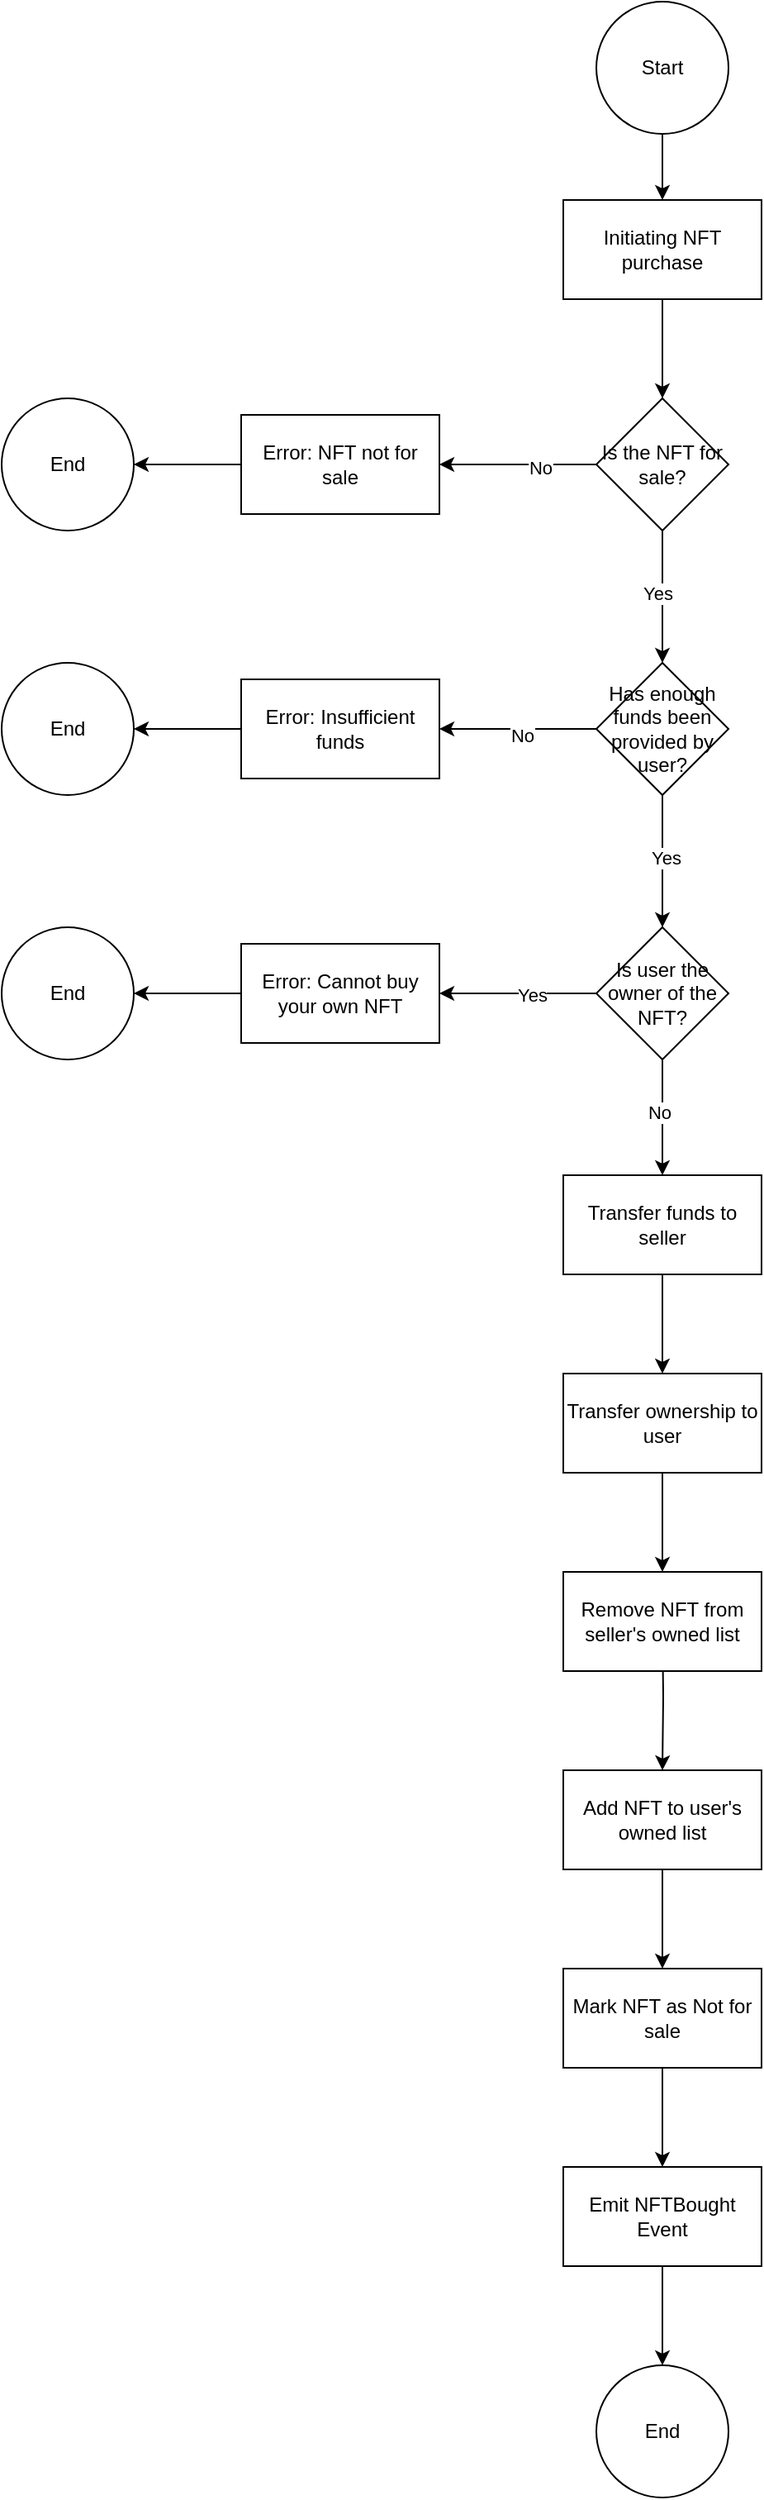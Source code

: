 <mxfile version="26.1.3">
  <diagram name="Page-1" id="Wd95dtvA1wmNzo6epmT0">
    <mxGraphModel dx="1687" dy="898" grid="1" gridSize="10" guides="1" tooltips="1" connect="1" arrows="1" fold="1" page="1" pageScale="1" pageWidth="850" pageHeight="1100" math="0" shadow="0">
      <root>
        <mxCell id="0" />
        <mxCell id="1" parent="0" />
        <mxCell id="qMuitNjW0mg07pq-6-ZJ-3" value="" style="edgeStyle=orthogonalEdgeStyle;rounded=0;orthogonalLoop=1;jettySize=auto;html=1;" edge="1" parent="1" source="qMuitNjW0mg07pq-6-ZJ-1" target="qMuitNjW0mg07pq-6-ZJ-2">
          <mxGeometry relative="1" as="geometry" />
        </mxCell>
        <mxCell id="qMuitNjW0mg07pq-6-ZJ-1" value="Start" style="ellipse;whiteSpace=wrap;html=1;aspect=fixed;" vertex="1" parent="1">
          <mxGeometry x="500" y="40" width="80" height="80" as="geometry" />
        </mxCell>
        <mxCell id="qMuitNjW0mg07pq-6-ZJ-5" value="" style="edgeStyle=orthogonalEdgeStyle;rounded=0;orthogonalLoop=1;jettySize=auto;html=1;" edge="1" parent="1" source="qMuitNjW0mg07pq-6-ZJ-2" target="qMuitNjW0mg07pq-6-ZJ-4">
          <mxGeometry relative="1" as="geometry" />
        </mxCell>
        <mxCell id="qMuitNjW0mg07pq-6-ZJ-2" value="Initiating NFT purchase" style="whiteSpace=wrap;html=1;" vertex="1" parent="1">
          <mxGeometry x="480" y="160" width="120" height="60" as="geometry" />
        </mxCell>
        <mxCell id="qMuitNjW0mg07pq-6-ZJ-7" value="" style="edgeStyle=orthogonalEdgeStyle;rounded=0;orthogonalLoop=1;jettySize=auto;html=1;" edge="1" parent="1" source="qMuitNjW0mg07pq-6-ZJ-4" target="qMuitNjW0mg07pq-6-ZJ-6">
          <mxGeometry relative="1" as="geometry" />
        </mxCell>
        <mxCell id="qMuitNjW0mg07pq-6-ZJ-36" value="No" style="edgeLabel;html=1;align=center;verticalAlign=middle;resizable=0;points=[];" vertex="1" connectable="0" parent="qMuitNjW0mg07pq-6-ZJ-7">
          <mxGeometry x="-0.278" y="2" relative="1" as="geometry">
            <mxPoint as="offset" />
          </mxGeometry>
        </mxCell>
        <mxCell id="qMuitNjW0mg07pq-6-ZJ-11" value="" style="edgeStyle=orthogonalEdgeStyle;rounded=0;orthogonalLoop=1;jettySize=auto;html=1;" edge="1" parent="1" source="qMuitNjW0mg07pq-6-ZJ-4" target="qMuitNjW0mg07pq-6-ZJ-10">
          <mxGeometry relative="1" as="geometry" />
        </mxCell>
        <mxCell id="qMuitNjW0mg07pq-6-ZJ-37" value="Yes" style="edgeLabel;html=1;align=center;verticalAlign=middle;resizable=0;points=[];" vertex="1" connectable="0" parent="qMuitNjW0mg07pq-6-ZJ-11">
          <mxGeometry x="-0.046" y="-3" relative="1" as="geometry">
            <mxPoint as="offset" />
          </mxGeometry>
        </mxCell>
        <mxCell id="qMuitNjW0mg07pq-6-ZJ-4" value="Is the NFT for sale?" style="rhombus;whiteSpace=wrap;html=1;" vertex="1" parent="1">
          <mxGeometry x="500" y="280" width="80" height="80" as="geometry" />
        </mxCell>
        <mxCell id="qMuitNjW0mg07pq-6-ZJ-9" value="" style="edgeStyle=orthogonalEdgeStyle;rounded=0;orthogonalLoop=1;jettySize=auto;html=1;" edge="1" parent="1" source="qMuitNjW0mg07pq-6-ZJ-6" target="qMuitNjW0mg07pq-6-ZJ-8">
          <mxGeometry relative="1" as="geometry" />
        </mxCell>
        <mxCell id="qMuitNjW0mg07pq-6-ZJ-6" value="Error: NFT not for sale" style="whiteSpace=wrap;html=1;" vertex="1" parent="1">
          <mxGeometry x="285" y="290" width="120" height="60" as="geometry" />
        </mxCell>
        <mxCell id="qMuitNjW0mg07pq-6-ZJ-8" value="End" style="ellipse;whiteSpace=wrap;html=1;" vertex="1" parent="1">
          <mxGeometry x="140" y="280" width="80" height="80" as="geometry" />
        </mxCell>
        <mxCell id="qMuitNjW0mg07pq-6-ZJ-13" value="" style="edgeStyle=orthogonalEdgeStyle;rounded=0;orthogonalLoop=1;jettySize=auto;html=1;" edge="1" parent="1" source="qMuitNjW0mg07pq-6-ZJ-10" target="qMuitNjW0mg07pq-6-ZJ-12">
          <mxGeometry relative="1" as="geometry" />
        </mxCell>
        <mxCell id="qMuitNjW0mg07pq-6-ZJ-38" value="No" style="edgeLabel;html=1;align=center;verticalAlign=middle;resizable=0;points=[];" vertex="1" connectable="0" parent="qMuitNjW0mg07pq-6-ZJ-13">
          <mxGeometry x="-0.056" y="4" relative="1" as="geometry">
            <mxPoint as="offset" />
          </mxGeometry>
        </mxCell>
        <mxCell id="qMuitNjW0mg07pq-6-ZJ-17" value="" style="edgeStyle=orthogonalEdgeStyle;rounded=0;orthogonalLoop=1;jettySize=auto;html=1;" edge="1" parent="1" source="qMuitNjW0mg07pq-6-ZJ-10" target="qMuitNjW0mg07pq-6-ZJ-16">
          <mxGeometry relative="1" as="geometry" />
        </mxCell>
        <mxCell id="qMuitNjW0mg07pq-6-ZJ-39" value="Yes" style="edgeLabel;html=1;align=center;verticalAlign=middle;resizable=0;points=[];" vertex="1" connectable="0" parent="qMuitNjW0mg07pq-6-ZJ-17">
          <mxGeometry x="-0.067" y="2" relative="1" as="geometry">
            <mxPoint as="offset" />
          </mxGeometry>
        </mxCell>
        <mxCell id="qMuitNjW0mg07pq-6-ZJ-10" value="Has enough funds been provided by user?" style="rhombus;whiteSpace=wrap;html=1;" vertex="1" parent="1">
          <mxGeometry x="500" y="440" width="80" height="80" as="geometry" />
        </mxCell>
        <mxCell id="qMuitNjW0mg07pq-6-ZJ-15" value="" style="edgeStyle=orthogonalEdgeStyle;rounded=0;orthogonalLoop=1;jettySize=auto;html=1;" edge="1" parent="1" source="qMuitNjW0mg07pq-6-ZJ-12" target="qMuitNjW0mg07pq-6-ZJ-14">
          <mxGeometry relative="1" as="geometry" />
        </mxCell>
        <mxCell id="qMuitNjW0mg07pq-6-ZJ-12" value="Error: Insufficient funds" style="whiteSpace=wrap;html=1;" vertex="1" parent="1">
          <mxGeometry x="285" y="450" width="120" height="60" as="geometry" />
        </mxCell>
        <mxCell id="qMuitNjW0mg07pq-6-ZJ-14" value="End" style="ellipse;whiteSpace=wrap;html=1;" vertex="1" parent="1">
          <mxGeometry x="140" y="440" width="80" height="80" as="geometry" />
        </mxCell>
        <mxCell id="qMuitNjW0mg07pq-6-ZJ-19" value="" style="edgeStyle=orthogonalEdgeStyle;rounded=0;orthogonalLoop=1;jettySize=auto;html=1;" edge="1" parent="1" source="qMuitNjW0mg07pq-6-ZJ-16" target="qMuitNjW0mg07pq-6-ZJ-18">
          <mxGeometry relative="1" as="geometry" />
        </mxCell>
        <mxCell id="qMuitNjW0mg07pq-6-ZJ-40" value="Yes" style="edgeLabel;html=1;align=center;verticalAlign=middle;resizable=0;points=[];" vertex="1" connectable="0" parent="qMuitNjW0mg07pq-6-ZJ-19">
          <mxGeometry x="-0.167" y="1" relative="1" as="geometry">
            <mxPoint as="offset" />
          </mxGeometry>
        </mxCell>
        <mxCell id="qMuitNjW0mg07pq-6-ZJ-23" value="" style="edgeStyle=orthogonalEdgeStyle;rounded=0;orthogonalLoop=1;jettySize=auto;html=1;" edge="1" parent="1" source="qMuitNjW0mg07pq-6-ZJ-16" target="qMuitNjW0mg07pq-6-ZJ-22">
          <mxGeometry relative="1" as="geometry" />
        </mxCell>
        <mxCell id="qMuitNjW0mg07pq-6-ZJ-41" value="No" style="edgeLabel;html=1;align=center;verticalAlign=middle;resizable=0;points=[];" vertex="1" connectable="0" parent="qMuitNjW0mg07pq-6-ZJ-23">
          <mxGeometry x="-0.096" y="-2" relative="1" as="geometry">
            <mxPoint as="offset" />
          </mxGeometry>
        </mxCell>
        <mxCell id="qMuitNjW0mg07pq-6-ZJ-16" value="Is user the owner of the NFT?" style="rhombus;whiteSpace=wrap;html=1;" vertex="1" parent="1">
          <mxGeometry x="500" y="600" width="80" height="80" as="geometry" />
        </mxCell>
        <mxCell id="qMuitNjW0mg07pq-6-ZJ-21" value="" style="edgeStyle=orthogonalEdgeStyle;rounded=0;orthogonalLoop=1;jettySize=auto;html=1;" edge="1" parent="1" source="qMuitNjW0mg07pq-6-ZJ-18" target="qMuitNjW0mg07pq-6-ZJ-20">
          <mxGeometry relative="1" as="geometry" />
        </mxCell>
        <mxCell id="qMuitNjW0mg07pq-6-ZJ-18" value="Error: Cannot buy your own NFT" style="whiteSpace=wrap;html=1;" vertex="1" parent="1">
          <mxGeometry x="285" y="610" width="120" height="60" as="geometry" />
        </mxCell>
        <mxCell id="qMuitNjW0mg07pq-6-ZJ-20" value="End" style="ellipse;whiteSpace=wrap;html=1;" vertex="1" parent="1">
          <mxGeometry x="140" y="600" width="80" height="80" as="geometry" />
        </mxCell>
        <mxCell id="qMuitNjW0mg07pq-6-ZJ-25" value="" style="edgeStyle=orthogonalEdgeStyle;rounded=0;orthogonalLoop=1;jettySize=auto;html=1;" edge="1" parent="1" source="qMuitNjW0mg07pq-6-ZJ-22" target="qMuitNjW0mg07pq-6-ZJ-24">
          <mxGeometry relative="1" as="geometry" />
        </mxCell>
        <mxCell id="qMuitNjW0mg07pq-6-ZJ-22" value="Transfer funds to seller" style="whiteSpace=wrap;html=1;" vertex="1" parent="1">
          <mxGeometry x="480" y="750" width="120" height="60" as="geometry" />
        </mxCell>
        <mxCell id="qMuitNjW0mg07pq-6-ZJ-27" value="" style="edgeStyle=orthogonalEdgeStyle;rounded=0;orthogonalLoop=1;jettySize=auto;html=1;" edge="1" parent="1" source="qMuitNjW0mg07pq-6-ZJ-24" target="qMuitNjW0mg07pq-6-ZJ-26">
          <mxGeometry relative="1" as="geometry" />
        </mxCell>
        <mxCell id="qMuitNjW0mg07pq-6-ZJ-24" value="Transfer ownership to user" style="whiteSpace=wrap;html=1;" vertex="1" parent="1">
          <mxGeometry x="480" y="870" width="120" height="60" as="geometry" />
        </mxCell>
        <mxCell id="qMuitNjW0mg07pq-6-ZJ-29" value="" style="edgeStyle=orthogonalEdgeStyle;rounded=0;orthogonalLoop=1;jettySize=auto;html=1;" edge="1" parent="1" target="qMuitNjW0mg07pq-6-ZJ-28">
          <mxGeometry relative="1" as="geometry">
            <mxPoint x="540" y="1020" as="sourcePoint" />
          </mxGeometry>
        </mxCell>
        <mxCell id="qMuitNjW0mg07pq-6-ZJ-26" value="Remove NFT from seller&#39;s owned list" style="whiteSpace=wrap;html=1;" vertex="1" parent="1">
          <mxGeometry x="480" y="990" width="120" height="60" as="geometry" />
        </mxCell>
        <mxCell id="qMuitNjW0mg07pq-6-ZJ-31" value="" style="edgeStyle=orthogonalEdgeStyle;rounded=0;orthogonalLoop=1;jettySize=auto;html=1;" edge="1" parent="1" source="qMuitNjW0mg07pq-6-ZJ-28" target="qMuitNjW0mg07pq-6-ZJ-30">
          <mxGeometry relative="1" as="geometry" />
        </mxCell>
        <mxCell id="qMuitNjW0mg07pq-6-ZJ-28" value="Add NFT to user&#39;s owned list" style="whiteSpace=wrap;html=1;" vertex="1" parent="1">
          <mxGeometry x="480" y="1110" width="120" height="60" as="geometry" />
        </mxCell>
        <mxCell id="qMuitNjW0mg07pq-6-ZJ-33" value="" style="edgeStyle=orthogonalEdgeStyle;rounded=0;orthogonalLoop=1;jettySize=auto;html=1;" edge="1" parent="1" source="qMuitNjW0mg07pq-6-ZJ-30" target="qMuitNjW0mg07pq-6-ZJ-32">
          <mxGeometry relative="1" as="geometry" />
        </mxCell>
        <mxCell id="qMuitNjW0mg07pq-6-ZJ-30" value="Mark NFT as Not for sale" style="whiteSpace=wrap;html=1;" vertex="1" parent="1">
          <mxGeometry x="480" y="1230" width="120" height="60" as="geometry" />
        </mxCell>
        <mxCell id="qMuitNjW0mg07pq-6-ZJ-35" value="" style="edgeStyle=orthogonalEdgeStyle;rounded=0;orthogonalLoop=1;jettySize=auto;html=1;" edge="1" parent="1" source="qMuitNjW0mg07pq-6-ZJ-32" target="qMuitNjW0mg07pq-6-ZJ-34">
          <mxGeometry relative="1" as="geometry" />
        </mxCell>
        <mxCell id="qMuitNjW0mg07pq-6-ZJ-32" value="Emit NFTBought Event" style="whiteSpace=wrap;html=1;" vertex="1" parent="1">
          <mxGeometry x="480" y="1350" width="120" height="60" as="geometry" />
        </mxCell>
        <mxCell id="qMuitNjW0mg07pq-6-ZJ-34" value="End" style="ellipse;whiteSpace=wrap;html=1;" vertex="1" parent="1">
          <mxGeometry x="500" y="1470" width="80" height="80" as="geometry" />
        </mxCell>
      </root>
    </mxGraphModel>
  </diagram>
</mxfile>
